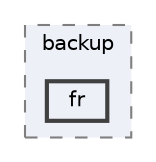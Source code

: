 digraph "resources/lang/vendor/backup/fr"
{
 // LATEX_PDF_SIZE
  bgcolor="transparent";
  edge [fontname=Helvetica,fontsize=10,labelfontname=Helvetica,labelfontsize=10];
  node [fontname=Helvetica,fontsize=10,shape=box,height=0.2,width=0.4];
  compound=true
  subgraph clusterdir_57578f4ecb69cb9972077bef8fcc0dec {
    graph [ bgcolor="#edf0f7", pencolor="grey50", label="backup", fontname=Helvetica,fontsize=10 style="filled,dashed", URL="dir_57578f4ecb69cb9972077bef8fcc0dec.html",tooltip=""]
  dir_7b503a63f2a44f80ec49dbd85e2fdb47 [label="fr", fillcolor="#edf0f7", color="grey25", style="filled,bold", URL="dir_7b503a63f2a44f80ec49dbd85e2fdb47.html",tooltip=""];
  }
}
